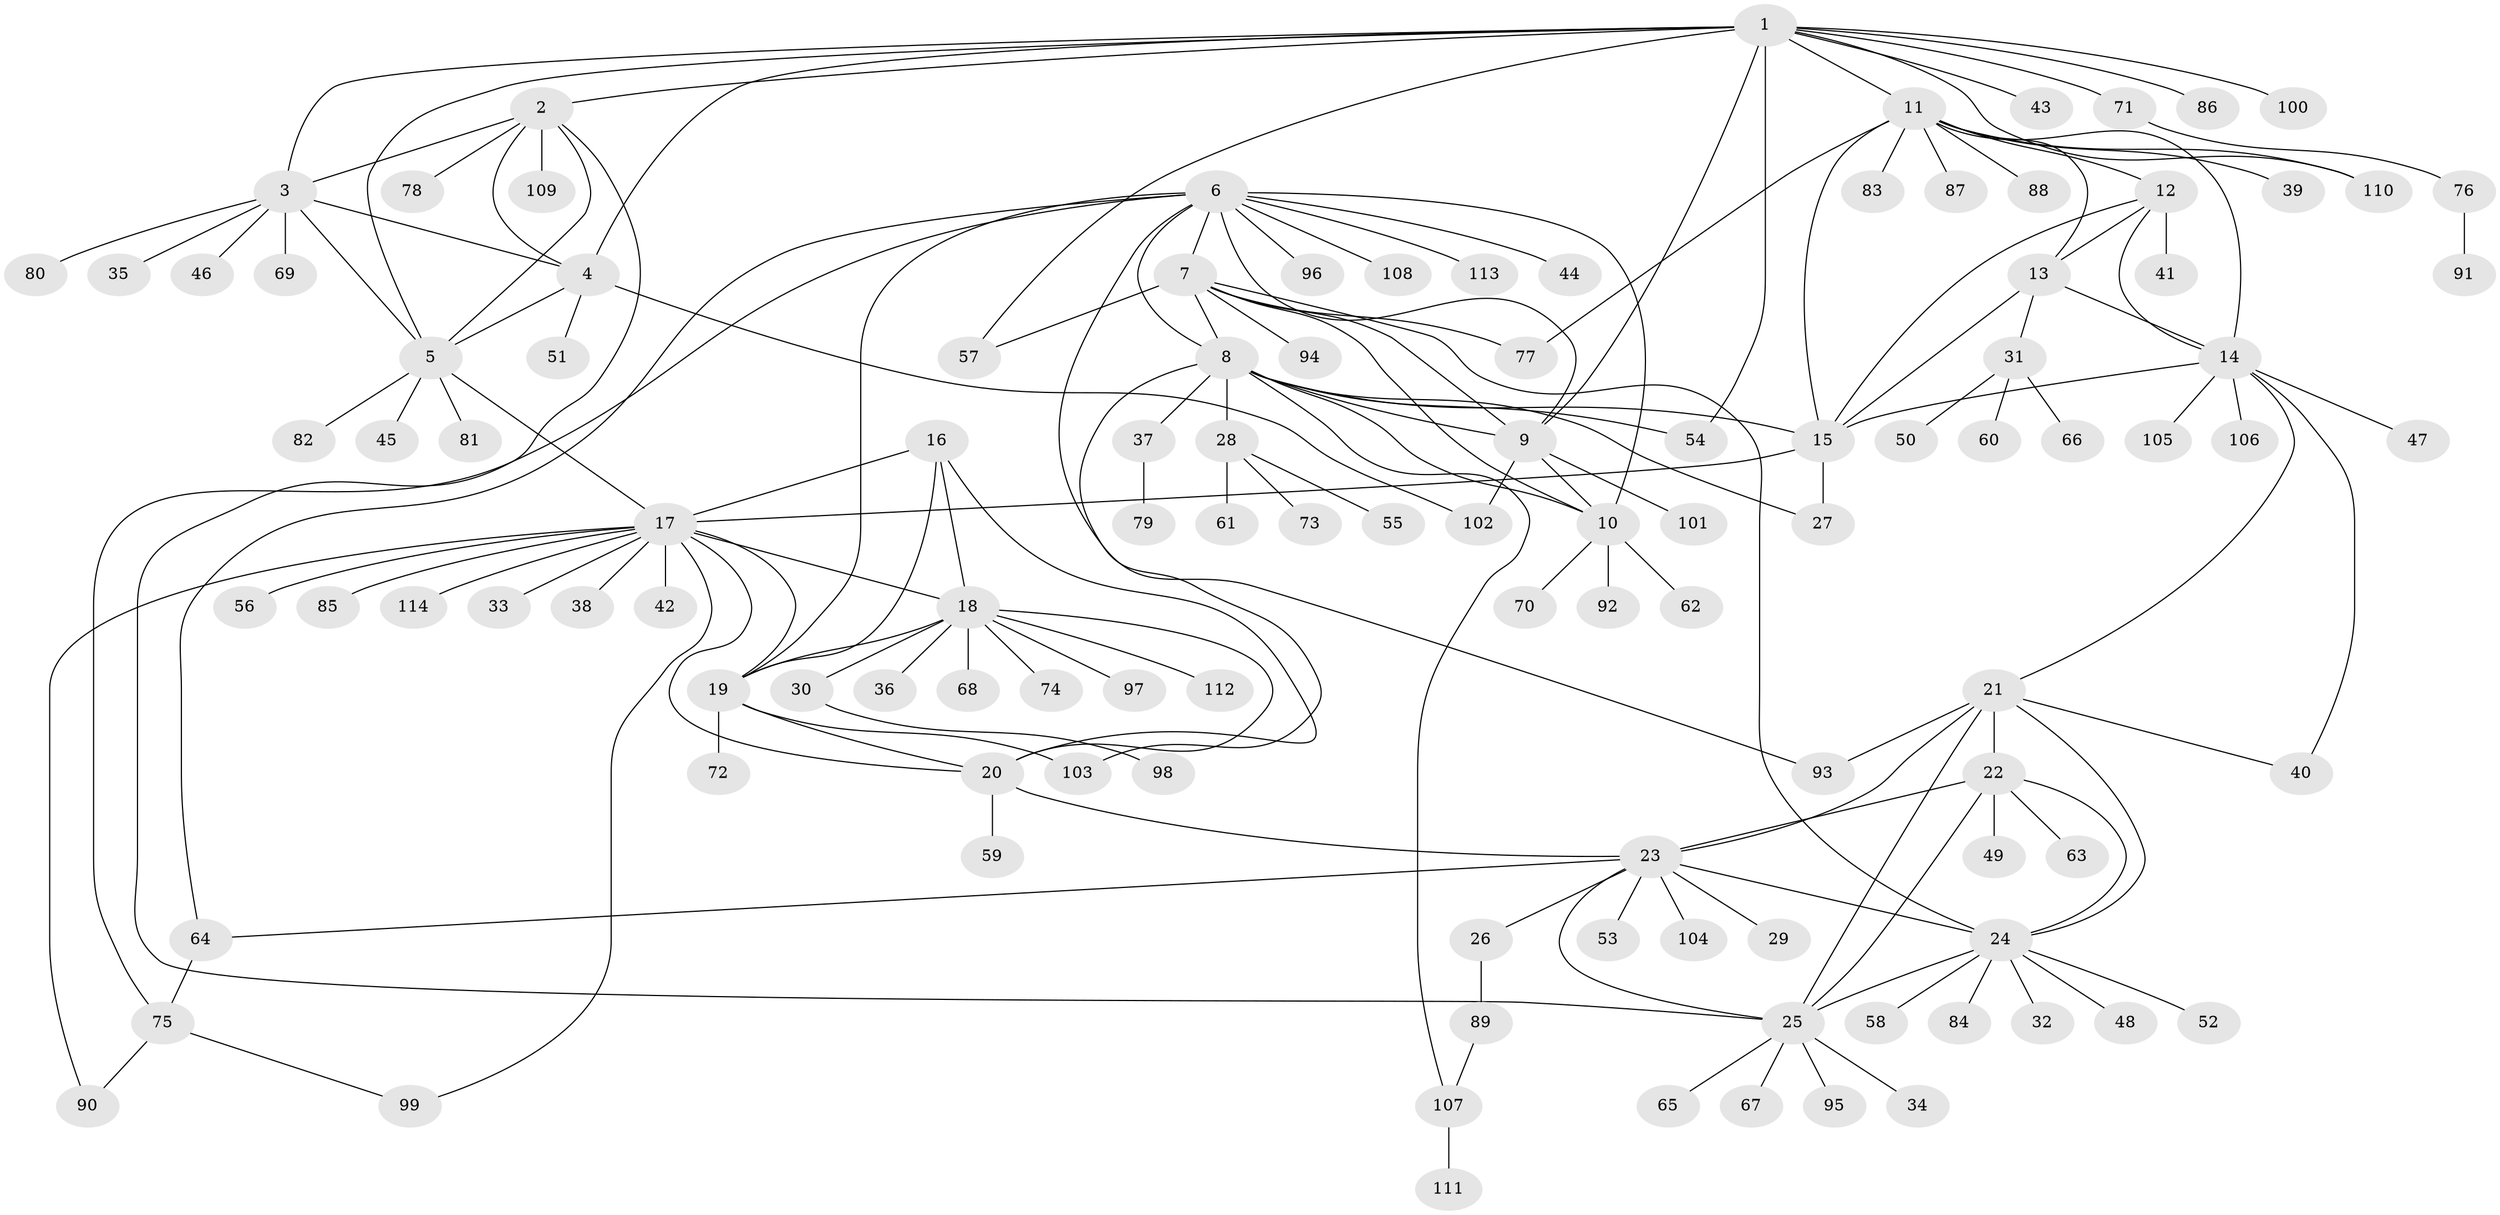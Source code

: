// Generated by graph-tools (version 1.1) at 2025/26/03/09/25 03:26:39]
// undirected, 114 vertices, 163 edges
graph export_dot {
graph [start="1"]
  node [color=gray90,style=filled];
  1;
  2;
  3;
  4;
  5;
  6;
  7;
  8;
  9;
  10;
  11;
  12;
  13;
  14;
  15;
  16;
  17;
  18;
  19;
  20;
  21;
  22;
  23;
  24;
  25;
  26;
  27;
  28;
  29;
  30;
  31;
  32;
  33;
  34;
  35;
  36;
  37;
  38;
  39;
  40;
  41;
  42;
  43;
  44;
  45;
  46;
  47;
  48;
  49;
  50;
  51;
  52;
  53;
  54;
  55;
  56;
  57;
  58;
  59;
  60;
  61;
  62;
  63;
  64;
  65;
  66;
  67;
  68;
  69;
  70;
  71;
  72;
  73;
  74;
  75;
  76;
  77;
  78;
  79;
  80;
  81;
  82;
  83;
  84;
  85;
  86;
  87;
  88;
  89;
  90;
  91;
  92;
  93;
  94;
  95;
  96;
  97;
  98;
  99;
  100;
  101;
  102;
  103;
  104;
  105;
  106;
  107;
  108;
  109;
  110;
  111;
  112;
  113;
  114;
  1 -- 2;
  1 -- 3;
  1 -- 4;
  1 -- 5;
  1 -- 9;
  1 -- 11;
  1 -- 43;
  1 -- 54;
  1 -- 57;
  1 -- 71;
  1 -- 86;
  1 -- 100;
  1 -- 110;
  2 -- 3;
  2 -- 4;
  2 -- 5;
  2 -- 25;
  2 -- 78;
  2 -- 109;
  3 -- 4;
  3 -- 5;
  3 -- 35;
  3 -- 46;
  3 -- 69;
  3 -- 80;
  4 -- 5;
  4 -- 51;
  4 -- 102;
  5 -- 17;
  5 -- 45;
  5 -- 81;
  5 -- 82;
  6 -- 7;
  6 -- 8;
  6 -- 9;
  6 -- 10;
  6 -- 19;
  6 -- 44;
  6 -- 64;
  6 -- 75;
  6 -- 93;
  6 -- 96;
  6 -- 108;
  6 -- 113;
  7 -- 8;
  7 -- 9;
  7 -- 10;
  7 -- 24;
  7 -- 57;
  7 -- 77;
  7 -- 94;
  8 -- 9;
  8 -- 10;
  8 -- 15;
  8 -- 27;
  8 -- 28;
  8 -- 37;
  8 -- 54;
  8 -- 103;
  8 -- 107;
  9 -- 10;
  9 -- 101;
  9 -- 102;
  10 -- 62;
  10 -- 70;
  10 -- 92;
  11 -- 12;
  11 -- 13;
  11 -- 14;
  11 -- 15;
  11 -- 39;
  11 -- 77;
  11 -- 83;
  11 -- 87;
  11 -- 88;
  11 -- 110;
  12 -- 13;
  12 -- 14;
  12 -- 15;
  12 -- 41;
  13 -- 14;
  13 -- 15;
  13 -- 31;
  14 -- 15;
  14 -- 21;
  14 -- 40;
  14 -- 47;
  14 -- 105;
  14 -- 106;
  15 -- 17;
  15 -- 27;
  16 -- 17;
  16 -- 18;
  16 -- 19;
  16 -- 20;
  17 -- 18;
  17 -- 19;
  17 -- 20;
  17 -- 33;
  17 -- 38;
  17 -- 42;
  17 -- 56;
  17 -- 85;
  17 -- 90;
  17 -- 99;
  17 -- 114;
  18 -- 19;
  18 -- 20;
  18 -- 30;
  18 -- 36;
  18 -- 68;
  18 -- 74;
  18 -- 97;
  18 -- 112;
  19 -- 20;
  19 -- 72;
  19 -- 103;
  20 -- 23;
  20 -- 59;
  21 -- 22;
  21 -- 23;
  21 -- 24;
  21 -- 25;
  21 -- 40;
  21 -- 93;
  22 -- 23;
  22 -- 24;
  22 -- 25;
  22 -- 49;
  22 -- 63;
  23 -- 24;
  23 -- 25;
  23 -- 26;
  23 -- 29;
  23 -- 53;
  23 -- 64;
  23 -- 104;
  24 -- 25;
  24 -- 32;
  24 -- 48;
  24 -- 52;
  24 -- 58;
  24 -- 84;
  25 -- 34;
  25 -- 65;
  25 -- 67;
  25 -- 95;
  26 -- 89;
  28 -- 55;
  28 -- 61;
  28 -- 73;
  30 -- 98;
  31 -- 50;
  31 -- 60;
  31 -- 66;
  37 -- 79;
  64 -- 75;
  71 -- 76;
  75 -- 90;
  75 -- 99;
  76 -- 91;
  89 -- 107;
  107 -- 111;
}
